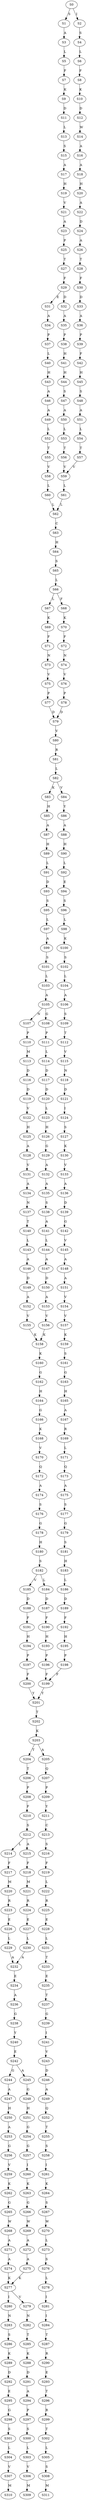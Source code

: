 strict digraph  {
	S0 -> S1 [ label = S ];
	S0 -> S2 [ label = I ];
	S1 -> S3 [ label = A ];
	S2 -> S4 [ label = S ];
	S3 -> S5 [ label = L ];
	S4 -> S6 [ label = L ];
	S5 -> S7 [ label = F ];
	S6 -> S8 [ label = F ];
	S7 -> S9 [ label = K ];
	S8 -> S10 [ label = K ];
	S9 -> S11 [ label = D ];
	S10 -> S12 [ label = D ];
	S11 -> S13 [ label = L ];
	S12 -> S14 [ label = W ];
	S13 -> S15 [ label = S ];
	S14 -> S16 [ label = A ];
	S15 -> S17 [ label = A ];
	S16 -> S18 [ label = A ];
	S17 -> S19 [ label = H ];
	S18 -> S20 [ label = H ];
	S19 -> S21 [ label = V ];
	S20 -> S22 [ label = A ];
	S21 -> S23 [ label = A ];
	S22 -> S24 [ label = D ];
	S23 -> S25 [ label = P ];
	S24 -> S26 [ label = A ];
	S25 -> S27 [ label = T ];
	S26 -> S28 [ label = T ];
	S27 -> S29 [ label = F ];
	S28 -> S30 [ label = F ];
	S29 -> S31 [ label = E ];
	S29 -> S32 [ label = D ];
	S30 -> S33 [ label = D ];
	S31 -> S34 [ label = A ];
	S32 -> S35 [ label = A ];
	S33 -> S36 [ label = A ];
	S34 -> S37 [ label = P ];
	S35 -> S38 [ label = P ];
	S36 -> S39 [ label = P ];
	S37 -> S40 [ label = L ];
	S38 -> S41 [ label = H ];
	S39 -> S42 [ label = F ];
	S40 -> S43 [ label = H ];
	S41 -> S44 [ label = H ];
	S42 -> S45 [ label = H ];
	S43 -> S46 [ label = A ];
	S44 -> S47 [ label = S ];
	S45 -> S48 [ label = S ];
	S46 -> S49 [ label = A ];
	S47 -> S50 [ label = A ];
	S48 -> S51 [ label = A ];
	S49 -> S52 [ label = L ];
	S50 -> S53 [ label = L ];
	S51 -> S54 [ label = L ];
	S52 -> S55 [ label = T ];
	S53 -> S56 [ label = T ];
	S54 -> S57 [ label = T ];
	S55 -> S58 [ label = V ];
	S56 -> S59 [ label = V ];
	S57 -> S59 [ label = V ];
	S58 -> S60 [ label = L ];
	S59 -> S61 [ label = L ];
	S60 -> S62 [ label = L ];
	S61 -> S62 [ label = L ];
	S62 -> S63 [ label = C ];
	S63 -> S64 [ label = H ];
	S64 -> S65 [ label = S ];
	S65 -> S66 [ label = L ];
	S66 -> S67 [ label = L ];
	S66 -> S68 [ label = F ];
	S67 -> S69 [ label = K ];
	S68 -> S70 [ label = K ];
	S69 -> S71 [ label = F ];
	S70 -> S72 [ label = F ];
	S71 -> S73 [ label = N ];
	S72 -> S74 [ label = N ];
	S73 -> S75 [ label = V ];
	S74 -> S76 [ label = V ];
	S75 -> S77 [ label = P ];
	S76 -> S78 [ label = P ];
	S77 -> S79 [ label = D ];
	S78 -> S79 [ label = D ];
	S79 -> S80 [ label = V ];
	S80 -> S81 [ label = R ];
	S81 -> S82 [ label = L ];
	S82 -> S83 [ label = K ];
	S82 -> S84 [ label = V ];
	S83 -> S85 [ label = H ];
	S84 -> S86 [ label = Y ];
	S85 -> S87 [ label = A ];
	S86 -> S88 [ label = A ];
	S87 -> S89 [ label = H ];
	S88 -> S90 [ label = H ];
	S89 -> S91 [ label = L ];
	S90 -> S92 [ label = L ];
	S91 -> S93 [ label = D ];
	S92 -> S94 [ label = E ];
	S93 -> S95 [ label = S ];
	S94 -> S96 [ label = S ];
	S95 -> S97 [ label = L ];
	S96 -> S98 [ label = L ];
	S97 -> S99 [ label = A ];
	S98 -> S100 [ label = K ];
	S99 -> S101 [ label = S ];
	S100 -> S102 [ label = S ];
	S101 -> S103 [ label = L ];
	S102 -> S104 [ label = L ];
	S103 -> S105 [ label = A ];
	S104 -> S106 [ label = A ];
	S105 -> S107 [ label = N ];
	S105 -> S108 [ label = G ];
	S106 -> S109 [ label = S ];
	S107 -> S110 [ label = P ];
	S108 -> S111 [ label = P ];
	S109 -> S112 [ label = T ];
	S110 -> S113 [ label = M ];
	S111 -> S114 [ label = L ];
	S112 -> S115 [ label = V ];
	S113 -> S116 [ label = D ];
	S114 -> S117 [ label = D ];
	S115 -> S118 [ label = N ];
	S116 -> S119 [ label = D ];
	S117 -> S120 [ label = D ];
	S118 -> S121 [ label = D ];
	S119 -> S122 [ label = V ];
	S120 -> S123 [ label = L ];
	S121 -> S124 [ label = I ];
	S122 -> S125 [ label = H ];
	S123 -> S126 [ label = H ];
	S124 -> S127 [ label = S ];
	S125 -> S128 [ label = A ];
	S126 -> S129 [ label = G ];
	S127 -> S130 [ label = K ];
	S128 -> S131 [ label = V ];
	S129 -> S132 [ label = A ];
	S130 -> S133 [ label = V ];
	S131 -> S134 [ label = A ];
	S132 -> S135 [ label = A ];
	S133 -> S136 [ label = A ];
	S134 -> S137 [ label = N ];
	S135 -> S138 [ label = S ];
	S136 -> S139 [ label = D ];
	S137 -> S140 [ label = T ];
	S138 -> S141 [ label = A ];
	S139 -> S142 [ label = G ];
	S140 -> S143 [ label = L ];
	S141 -> S144 [ label = L ];
	S142 -> S145 [ label = V ];
	S143 -> S146 [ label = A ];
	S144 -> S147 [ label = A ];
	S145 -> S148 [ label = A ];
	S146 -> S149 [ label = D ];
	S147 -> S150 [ label = D ];
	S148 -> S151 [ label = A ];
	S149 -> S152 [ label = A ];
	S150 -> S153 [ label = A ];
	S151 -> S154 [ label = V ];
	S152 -> S155 [ label = V ];
	S153 -> S156 [ label = V ];
	S154 -> S157 [ label = V ];
	S155 -> S158 [ label = K ];
	S156 -> S158 [ label = K ];
	S157 -> S159 [ label = K ];
	S158 -> S160 [ label = K ];
	S159 -> S161 [ label = S ];
	S160 -> S162 [ label = G ];
	S161 -> S163 [ label = G ];
	S162 -> S164 [ label = H ];
	S163 -> S165 [ label = H ];
	S164 -> S166 [ label = G ];
	S165 -> S167 [ label = A ];
	S166 -> S168 [ label = K ];
	S167 -> S169 [ label = R ];
	S168 -> S170 [ label = V ];
	S169 -> S171 [ label = L ];
	S170 -> S172 [ label = Q ];
	S171 -> S173 [ label = Q ];
	S172 -> S174 [ label = A ];
	S173 -> S175 [ label = A ];
	S174 -> S176 [ label = S ];
	S175 -> S177 [ label = S ];
	S176 -> S178 [ label = G ];
	S177 -> S179 [ label = G ];
	S178 -> S180 [ label = H ];
	S179 -> S181 [ label = S ];
	S180 -> S182 [ label = S ];
	S181 -> S183 [ label = H ];
	S182 -> S184 [ label = L ];
	S182 -> S185 [ label = V ];
	S183 -> S186 [ label = L ];
	S184 -> S187 [ label = D ];
	S185 -> S188 [ label = D ];
	S186 -> S189 [ label = D ];
	S187 -> S190 [ label = F ];
	S188 -> S191 [ label = F ];
	S189 -> S192 [ label = F ];
	S190 -> S193 [ label = H ];
	S191 -> S194 [ label = H ];
	S192 -> S195 [ label = H ];
	S193 -> S196 [ label = P ];
	S194 -> S197 [ label = P ];
	S195 -> S198 [ label = P ];
	S196 -> S199 [ label = F ];
	S197 -> S200 [ label = F ];
	S198 -> S199 [ label = F ];
	S199 -> S201 [ label = Y ];
	S200 -> S201 [ label = Y ];
	S201 -> S202 [ label = T ];
	S202 -> S203 [ label = K ];
	S203 -> S204 [ label = T ];
	S203 -> S205 [ label = A ];
	S204 -> S206 [ label = T ];
	S205 -> S207 [ label = Q ];
	S206 -> S208 [ label = P ];
	S207 -> S209 [ label = P ];
	S208 -> S210 [ label = F ];
	S209 -> S211 [ label = Y ];
	S210 -> S212 [ label = S ];
	S211 -> S213 [ label = C ];
	S212 -> S214 [ label = L ];
	S212 -> S215 [ label = A ];
	S213 -> S216 [ label = S ];
	S214 -> S217 [ label = F ];
	S215 -> S218 [ label = F ];
	S216 -> S219 [ label = F ];
	S217 -> S220 [ label = M ];
	S218 -> S221 [ label = M ];
	S219 -> S222 [ label = L ];
	S220 -> S223 [ label = R ];
	S221 -> S224 [ label = R ];
	S222 -> S225 [ label = R ];
	S223 -> S226 [ label = E ];
	S224 -> S227 [ label = E ];
	S225 -> S228 [ label = E ];
	S226 -> S229 [ label = L ];
	S227 -> S230 [ label = L ];
	S228 -> S231 [ label = L ];
	S229 -> S232 [ label = A ];
	S230 -> S232 [ label = A ];
	S231 -> S233 [ label = T ];
	S232 -> S234 [ label = E ];
	S233 -> S235 [ label = E ];
	S234 -> S236 [ label = A ];
	S235 -> S237 [ label = T ];
	S236 -> S238 [ label = G ];
	S237 -> S239 [ label = G ];
	S238 -> S240 [ label = Y ];
	S239 -> S241 [ label = I ];
	S240 -> S242 [ label = E ];
	S241 -> S243 [ label = V ];
	S242 -> S244 [ label = G ];
	S242 -> S245 [ label = A ];
	S243 -> S246 [ label = D ];
	S244 -> S247 [ label = A ];
	S245 -> S248 [ label = G ];
	S246 -> S249 [ label = A ];
	S247 -> S250 [ label = H ];
	S248 -> S251 [ label = H ];
	S249 -> S252 [ label = Q ];
	S250 -> S253 [ label = A ];
	S251 -> S254 [ label = G ];
	S252 -> S255 [ label = T ];
	S253 -> S256 [ label = G ];
	S254 -> S257 [ label = G ];
	S255 -> S258 [ label = S ];
	S256 -> S259 [ label = V ];
	S257 -> S260 [ label = I ];
	S258 -> S261 [ label = I ];
	S259 -> S262 [ label = K ];
	S260 -> S263 [ label = K ];
	S261 -> S264 [ label = K ];
	S262 -> S265 [ label = G ];
	S263 -> S266 [ label = G ];
	S264 -> S267 [ label = S ];
	S265 -> S268 [ label = W ];
	S266 -> S269 [ label = W ];
	S267 -> S270 [ label = W ];
	S268 -> S271 [ label = A ];
	S269 -> S272 [ label = A ];
	S270 -> S273 [ label = L ];
	S271 -> S274 [ label = A ];
	S272 -> S275 [ label = A ];
	S273 -> S276 [ label = S ];
	S274 -> S277 [ label = K ];
	S275 -> S277 [ label = K ];
	S276 -> S278 [ label = L ];
	S277 -> S279 [ label = V ];
	S277 -> S280 [ label = I ];
	S278 -> S281 [ label = I ];
	S279 -> S282 [ label = N ];
	S280 -> S283 [ label = N ];
	S281 -> S284 [ label = I ];
	S282 -> S285 [ label = T ];
	S283 -> S286 [ label = S ];
	S284 -> S287 [ label = T ];
	S285 -> S288 [ label = K ];
	S286 -> S289 [ label = K ];
	S287 -> S290 [ label = R ];
	S288 -> S291 [ label = D ];
	S289 -> S292 [ label = D ];
	S290 -> S293 [ label = E ];
	S291 -> S294 [ label = A ];
	S292 -> S295 [ label = E ];
	S293 -> S296 [ label = T ];
	S294 -> S297 [ label = P ];
	S295 -> S298 [ label = G ];
	S296 -> S299 [ label = R ];
	S297 -> S300 [ label = S ];
	S298 -> S301 [ label = S ];
	S299 -> S302 [ label = T ];
	S300 -> S303 [ label = L ];
	S301 -> S304 [ label = L ];
	S302 -> S305 [ label = L ];
	S303 -> S306 [ label = V ];
	S304 -> S307 [ label = V ];
	S305 -> S308 [ label = S ];
	S306 -> S309 [ label = M ];
	S307 -> S310 [ label = M ];
	S308 -> S311 [ label = M ];
}
